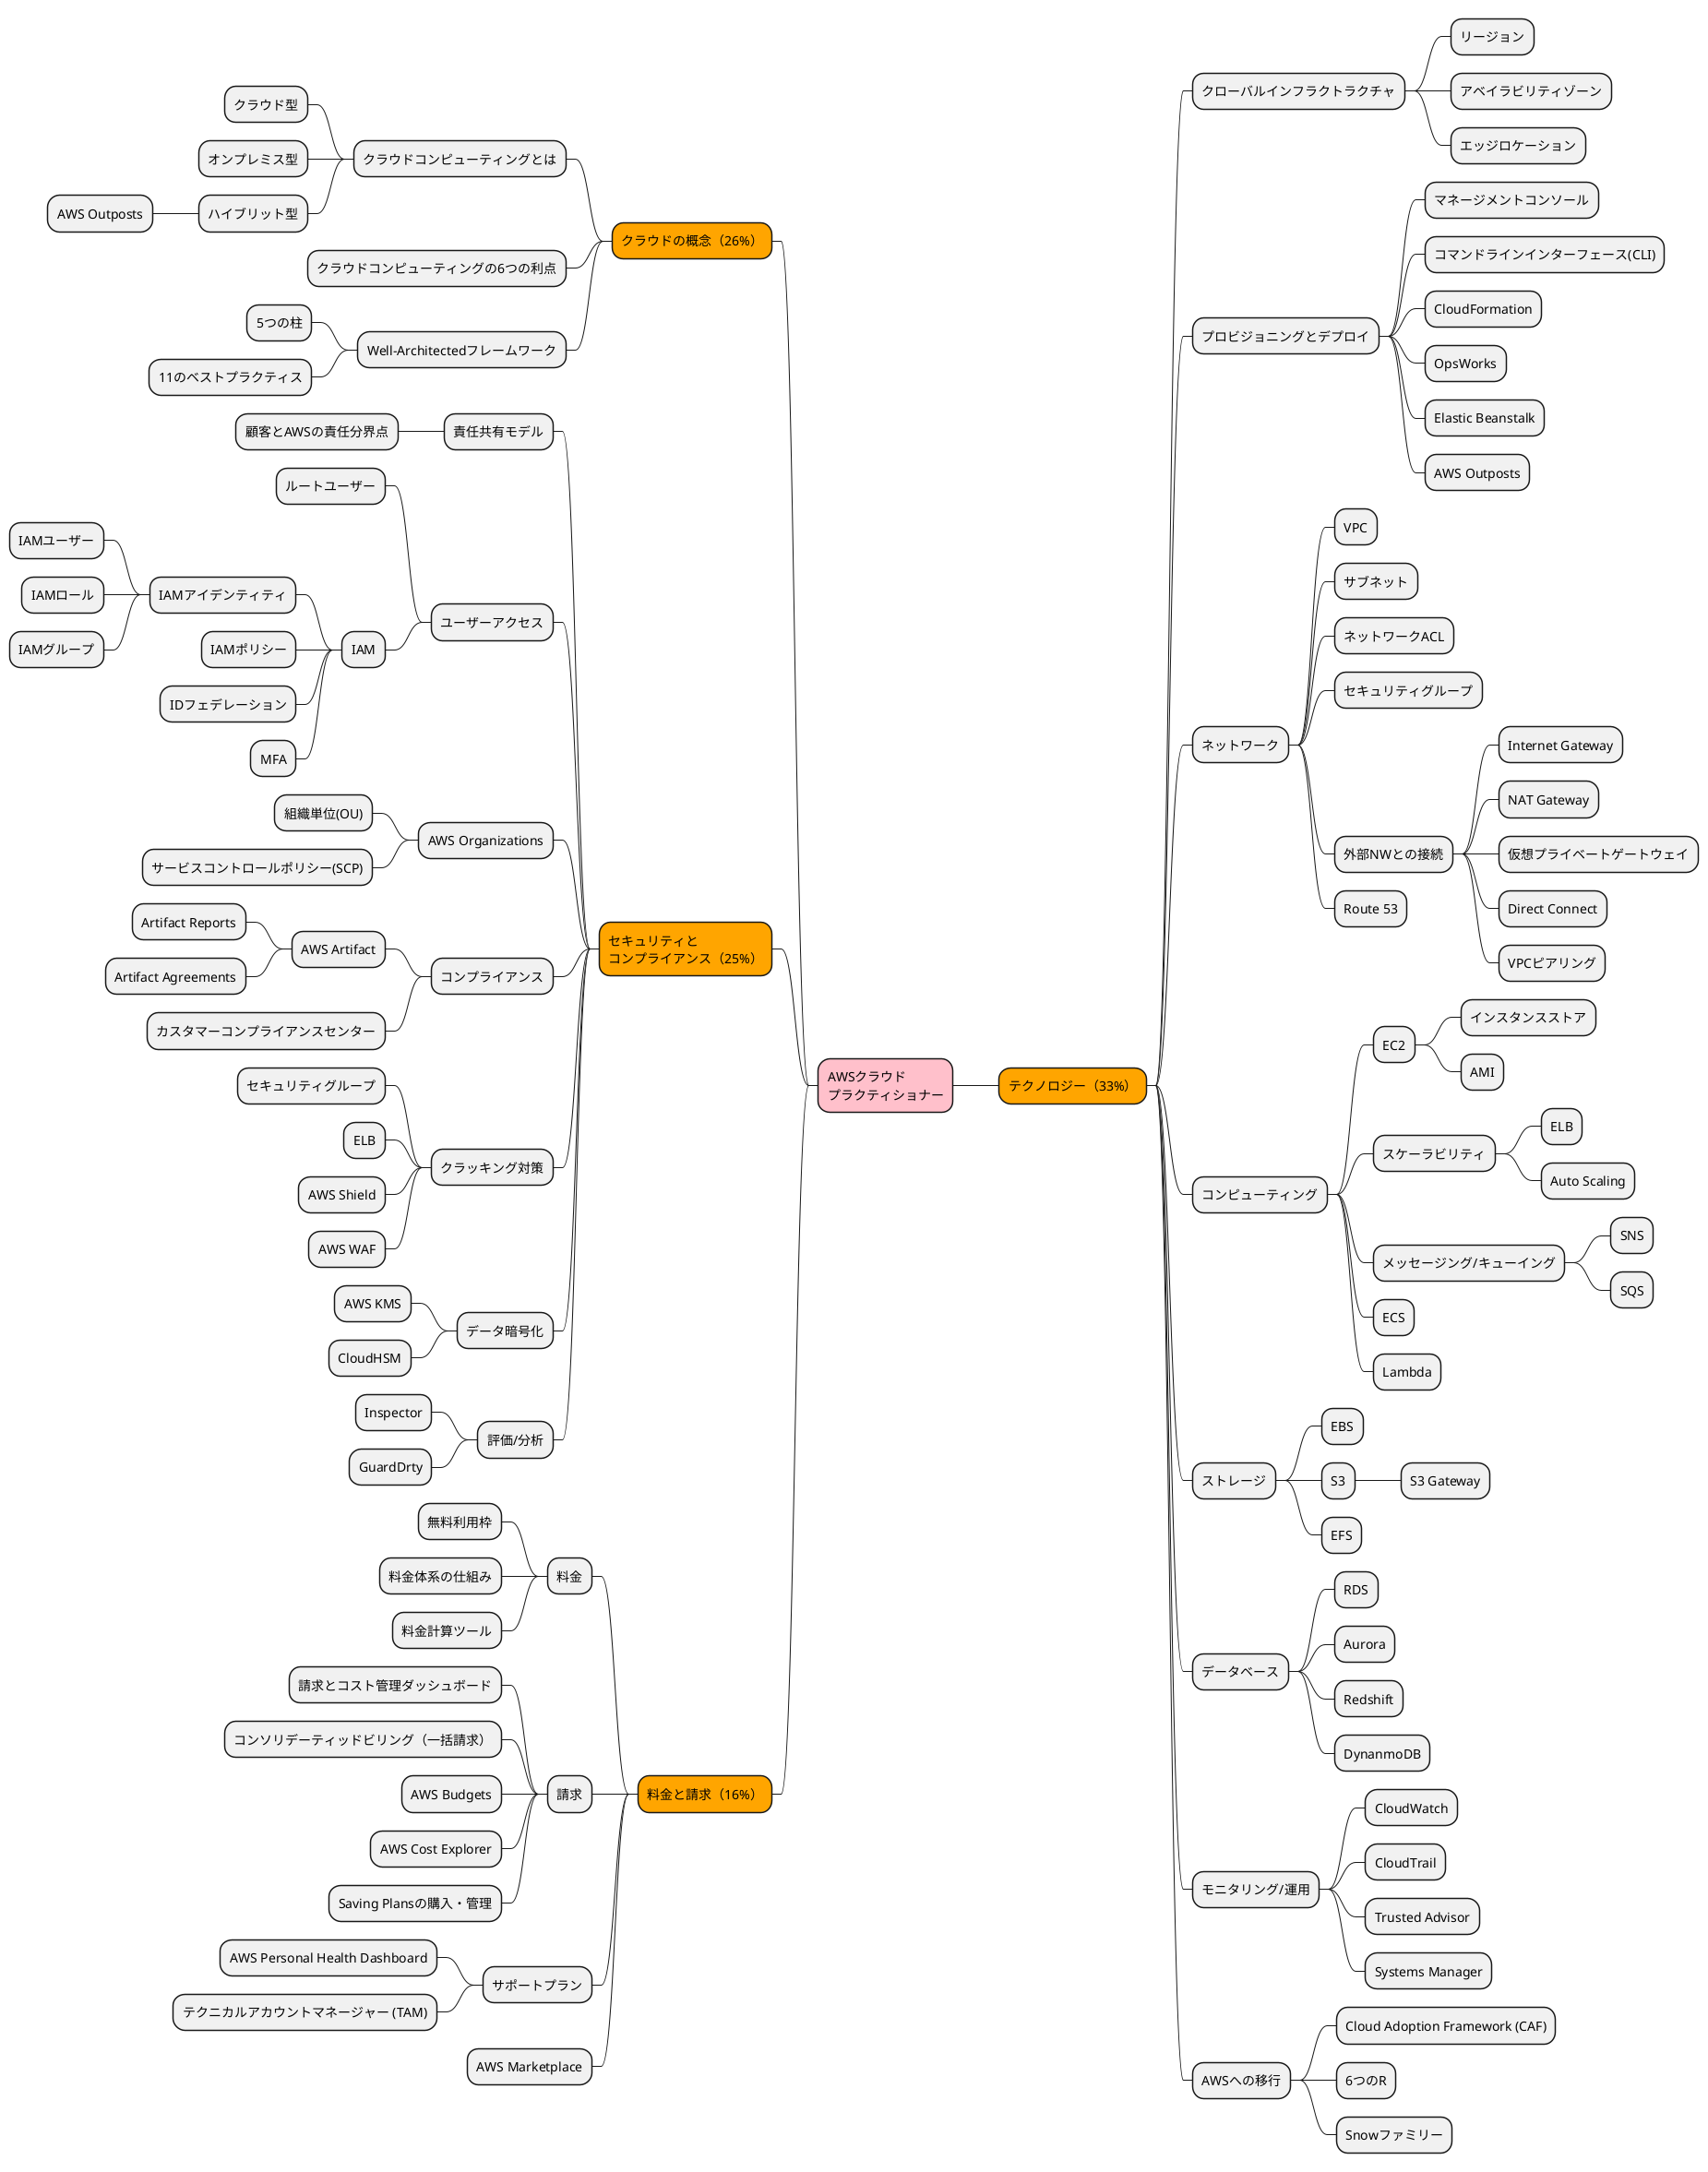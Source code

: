 @startmindmap
-[#Pink] AWSクラウド\nプラクティショナー

--[#Orange] クラウドの概念（26%）
--- クラウドコンピューティングとは
---- クラウド型
---- オンプレミス型
---- ハイブリット型
----- AWS Outposts
--- クラウドコンピューティングの6つの利点
--- Well-Architectedフレームワーク
---- 5つの柱
---- 11のベストプラクティス

--[#Orange] セキュリティと\nコンプライアンス（25%）
--- 責任共有モデル
---- 顧客とAWSの責任分界点

--- ユーザーアクセス
---- ルートユーザー
---- IAM
----- IAMアイデンティティ
------ IAMユーザー
------ IAMロール
------ IAMグループ
----- IAMポリシー
----- IDフェデレーション
----- MFA

--- AWS Organizations
---- 組織単位(OU)
---- サービスコントロールポリシー(SCP)

--- コンプライアンス
---- AWS Artifact
----- Artifact Reports
----- Artifact Agreements
---- カスタマーコンプライアンスセンター

--- クラッキング対策
---- セキュリティグループ
---- ELB
---- AWS Shield
---- AWS WAF

--- データ暗号化
---- AWS KMS
---- CloudHSM

--- 評価/分析
---- Inspector
---- GuardDrty

--[#Orange] 料金と請求（16%）
--- 料金
---- 無料利用枠
---- 料金体系の仕組み
---- 料金計算ツール

--- 請求
---- 請求とコスト管理ダッシュボード
---- コンソリデーティッドビリング（一括請求）
---- AWS Budgets
---- AWS Cost Explorer
---- Saving Plansの購入・管理

--- サポートプラン
---- AWS Personal Health Dashboard
---- テクニカルアカウントマネージャー (TAM)
--- AWS Marketplace

++[#Orange] テクノロジー（33%）
+++ クローバルインフラクトラクチャ
++++ リージョン
++++ アベイラビリティゾーン
++++ エッジロケーション

+++ プロビジョニングとデプロイ
++++ マネージメントコンソール
++++ コマンドラインインターフェース(CLI)
++++ CloudFormation
++++ OpsWorks
++++ Elastic Beanstalk
++++ AWS Outposts

+++ ネットワーク
++++ VPC
++++ サブネット
++++ ネットワークACL
++++ セキュリティグループ
++++ 外部NWとの接続
+++++ Internet Gateway
+++++ NAT Gateway
+++++ 仮想プライベートゲートウェイ
+++++ Direct Connect
+++++ VPCピアリング
++++ Route 53

+++ コンピューティング
++++ EC2
+++++ インスタンスストア
+++++ AMI
++++ スケーラビリティ
+++++ ELB
+++++ Auto Scaling

++++ メッセージング/キューイング
+++++ SNS
+++++ SQS

++++ ECS
++++ Lambda

+++ ストレージ
++++ EBS
++++ S3
+++++ S3 Gateway
++++ EFS

+++ データベース
++++ RDS
++++ Aurora
++++ Redshift
++++ DynanmoDB

+++ モニタリング/運用
++++ CloudWatch
++++ CloudTrail
++++ Trusted Advisor
++++ Systems Manager

+++ AWSへの移行
++++ Cloud Adoption Framework (CAF)
++++ 6つのR
++++ Snowファミリー

@endmindmap
